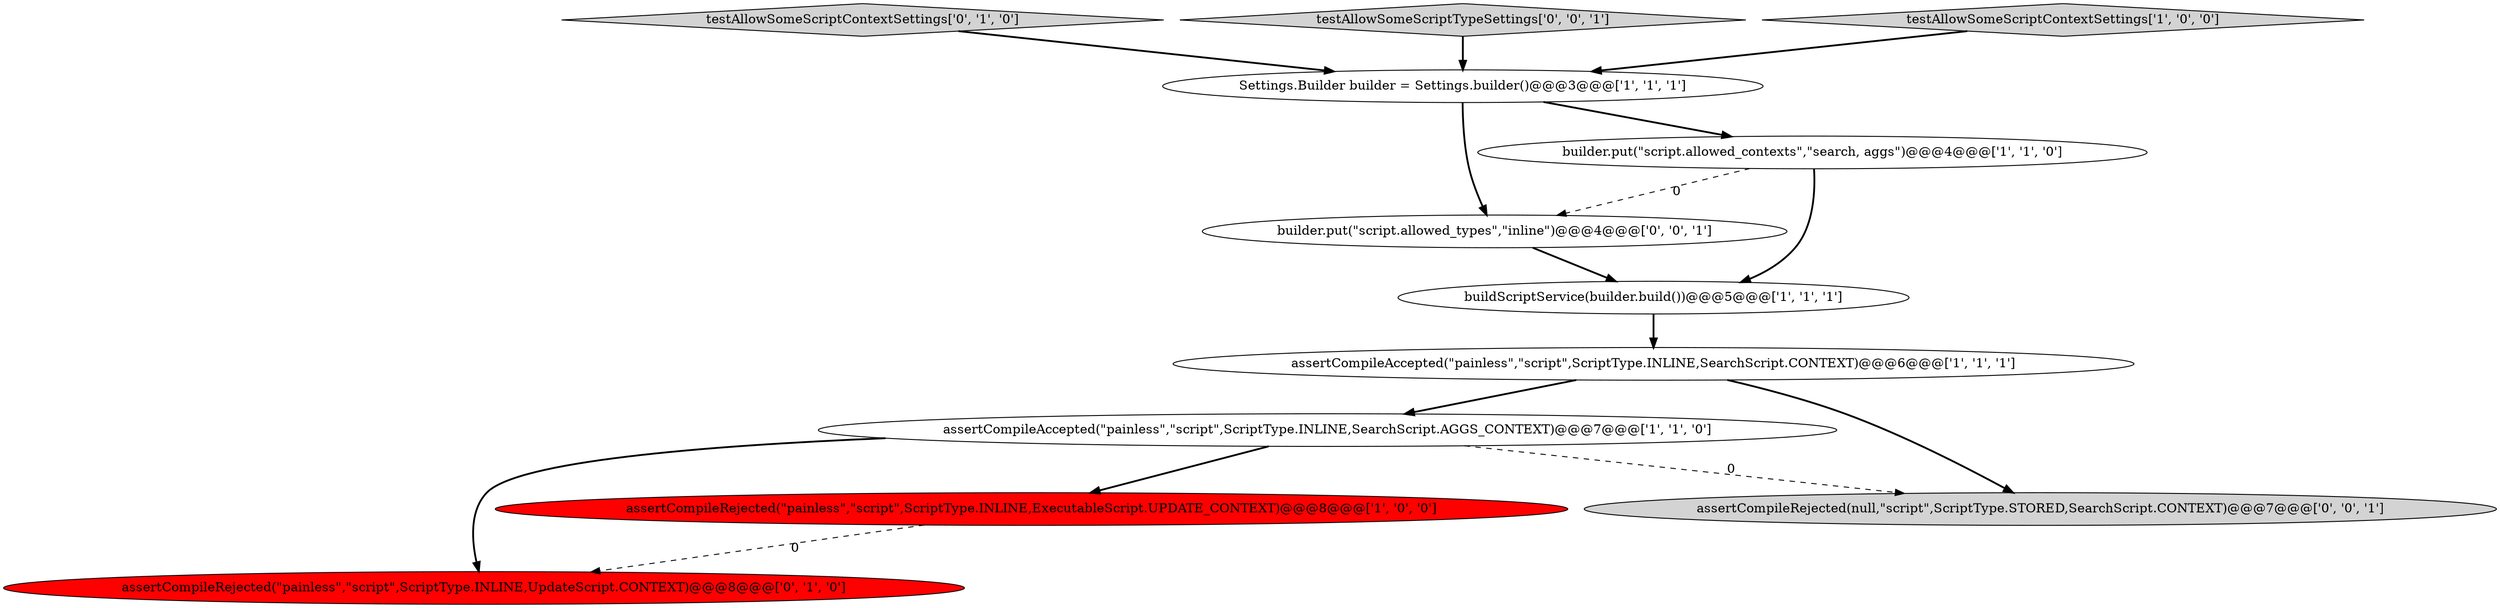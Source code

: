 digraph {
9 [style = filled, label = "builder.put(\"script.allowed_types\",\"inline\")@@@4@@@['0', '0', '1']", fillcolor = white, shape = ellipse image = "AAA0AAABBB3BBB"];
7 [style = filled, label = "testAllowSomeScriptContextSettings['0', '1', '0']", fillcolor = lightgray, shape = diamond image = "AAA0AAABBB2BBB"];
10 [style = filled, label = "testAllowSomeScriptTypeSettings['0', '0', '1']", fillcolor = lightgray, shape = diamond image = "AAA0AAABBB3BBB"];
0 [style = filled, label = "assertCompileAccepted(\"painless\",\"script\",ScriptType.INLINE,SearchScript.AGGS_CONTEXT)@@@7@@@['1', '1', '0']", fillcolor = white, shape = ellipse image = "AAA0AAABBB1BBB"];
6 [style = filled, label = "assertCompileRejected(\"painless\",\"script\",ScriptType.INLINE,ExecutableScript.UPDATE_CONTEXT)@@@8@@@['1', '0', '0']", fillcolor = red, shape = ellipse image = "AAA1AAABBB1BBB"];
4 [style = filled, label = "Settings.Builder builder = Settings.builder()@@@3@@@['1', '1', '1']", fillcolor = white, shape = ellipse image = "AAA0AAABBB1BBB"];
3 [style = filled, label = "testAllowSomeScriptContextSettings['1', '0', '0']", fillcolor = lightgray, shape = diamond image = "AAA0AAABBB1BBB"];
5 [style = filled, label = "assertCompileAccepted(\"painless\",\"script\",ScriptType.INLINE,SearchScript.CONTEXT)@@@6@@@['1', '1', '1']", fillcolor = white, shape = ellipse image = "AAA0AAABBB1BBB"];
11 [style = filled, label = "assertCompileRejected(null,\"script\",ScriptType.STORED,SearchScript.CONTEXT)@@@7@@@['0', '0', '1']", fillcolor = lightgray, shape = ellipse image = "AAA0AAABBB3BBB"];
1 [style = filled, label = "buildScriptService(builder.build())@@@5@@@['1', '1', '1']", fillcolor = white, shape = ellipse image = "AAA0AAABBB1BBB"];
2 [style = filled, label = "builder.put(\"script.allowed_contexts\",\"search, aggs\")@@@4@@@['1', '1', '0']", fillcolor = white, shape = ellipse image = "AAA0AAABBB1BBB"];
8 [style = filled, label = "assertCompileRejected(\"painless\",\"script\",ScriptType.INLINE,UpdateScript.CONTEXT)@@@8@@@['0', '1', '0']", fillcolor = red, shape = ellipse image = "AAA1AAABBB2BBB"];
1->5 [style = bold, label=""];
4->9 [style = bold, label=""];
5->11 [style = bold, label=""];
6->8 [style = dashed, label="0"];
0->11 [style = dashed, label="0"];
4->2 [style = bold, label=""];
7->4 [style = bold, label=""];
9->1 [style = bold, label=""];
5->0 [style = bold, label=""];
2->9 [style = dashed, label="0"];
0->6 [style = bold, label=""];
3->4 [style = bold, label=""];
2->1 [style = bold, label=""];
0->8 [style = bold, label=""];
10->4 [style = bold, label=""];
}
